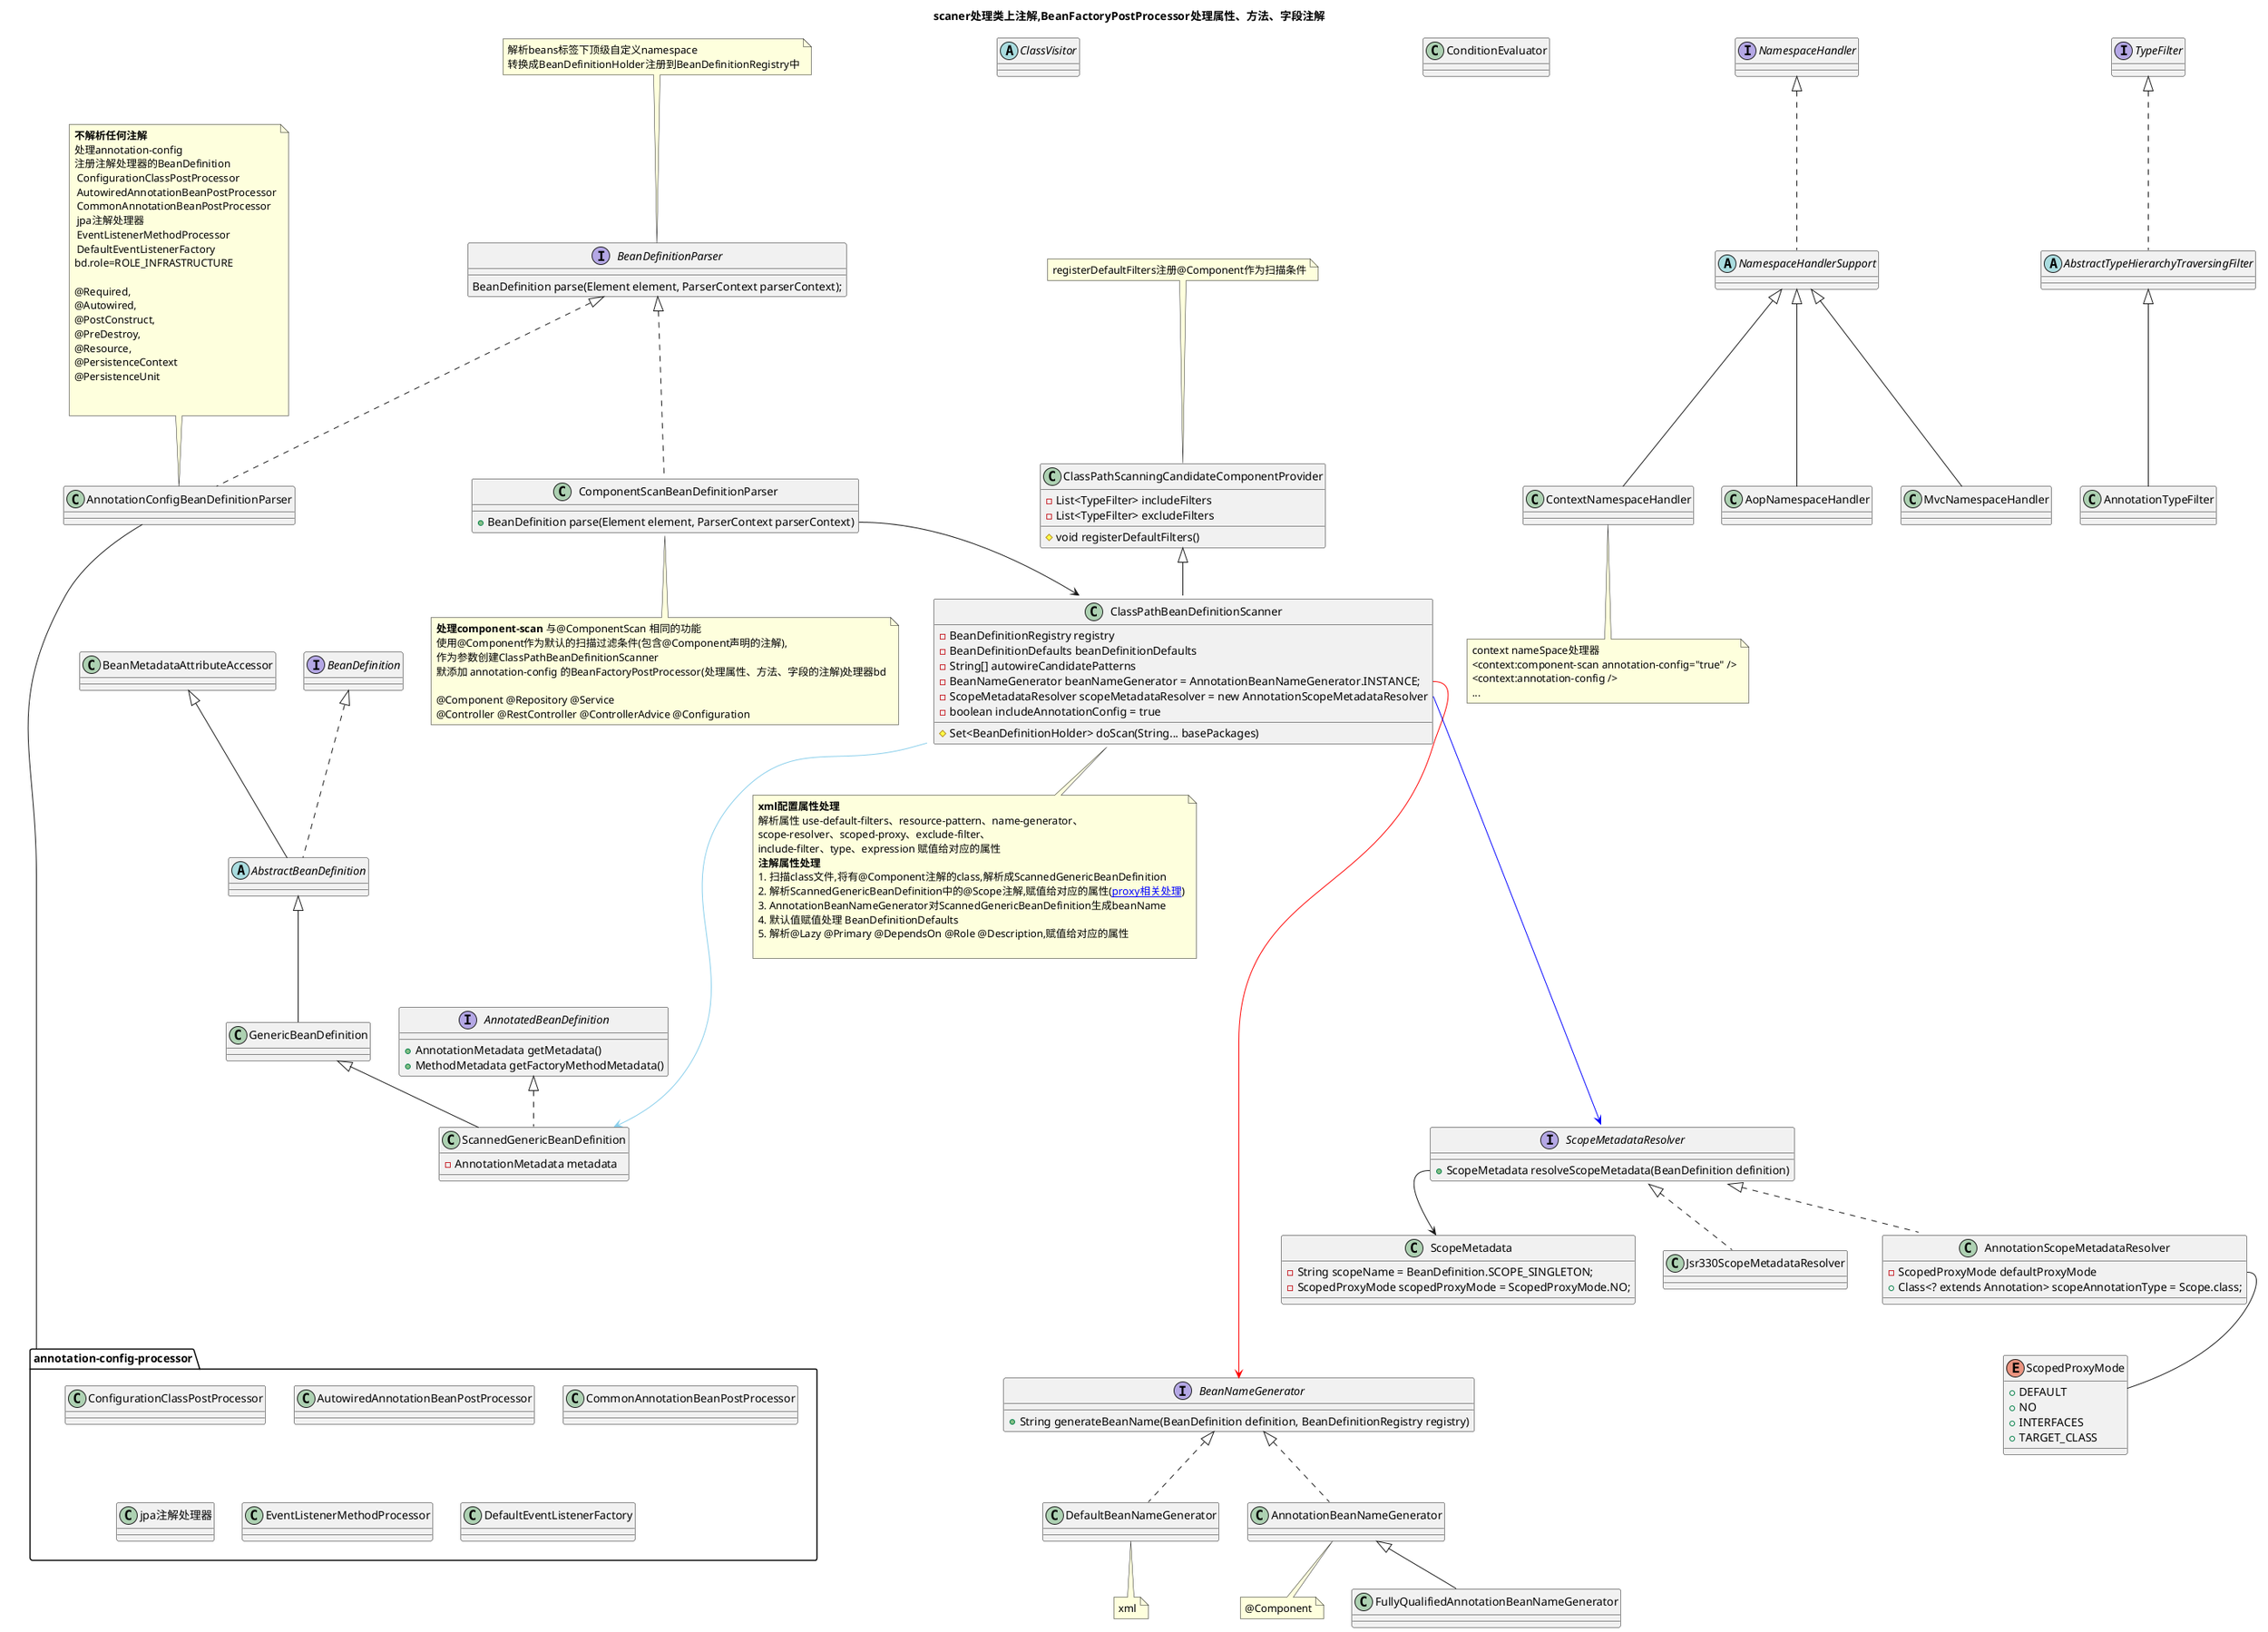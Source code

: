 @startuml

title scaner处理类上注解,BeanFactoryPostProcessor处理属性、方法、字段注解

abstract class ClassVisitor
class ConditionEvaluator


'BeanDefinition=============================
abstract class AbstractBeanDefinition extends BeanMetadataAttributeAccessor implements BeanDefinition
class GenericBeanDefinition extends AbstractBeanDefinition

interface AnnotatedBeanDefinition {
    + AnnotationMetadata getMetadata()
    + MethodMetadata getFactoryMethodMetadata()
}

class ScannedGenericBeanDefinition extends GenericBeanDefinition implements AnnotatedBeanDefinition{
    - AnnotationMetadata metadata
}



namespace annotation-config-processor{
    class ConfigurationClassPostProcessor
    class AutowiredAnnotationBeanPostProcessor
    class CommonAnnotationBeanPostProcessor
    class jpa注解处理器
    class EventListenerMethodProcessor
    class DefaultEventListenerFactory
}
AnnotationConfigBeanDefinitionParser ------- "annotation-config-processor"

abstract class NamespaceHandlerSupport implements NamespaceHandler
abstract class AbstractTypeHierarchyTraversingFilter implements TypeFilter
class AnnotationTypeFilter extends AbstractTypeHierarchyTraversingFilter

interface BeanDefinitionParser{
    BeanDefinition parse(Element element, ParserContext parserContext);
}
note top
解析beans标签下顶级自定义namespace
转换成BeanDefinitionHolder注册到BeanDefinitionRegistry中
end note


class ContextNamespaceHandler extends NamespaceHandlerSupport
note bottom of ContextNamespaceHandler
context nameSpace处理器
<context:component-scan annotation-config="true" />
<context:annotation-config />
...
end note

class ComponentScanBeanDefinitionParser implements BeanDefinitionParser{
    + BeanDefinition parse(Element element, ParserContext parserContext)
}
ComponentScanBeanDefinitionParser::parse --> ClassPathBeanDefinitionScanner
note bottom of ComponentScanBeanDefinitionParser
**处理component-scan** 与@ComponentScan 相同的功能
使用@Component作为默认的扫描过滤条件(包含@Component声明的注解),
作为参数创建ClassPathBeanDefinitionScanner
默添加 annotation-config 的BeanFactoryPostProcessor(处理属性、方法、字段的注解)处理器bd

@Component @Repository @Service
@Controller @RestController @ControllerAdvice @Configuration
end note
class AnnotationConfigBeanDefinitionParser implements BeanDefinitionParser
note top of AnnotationConfigBeanDefinitionParser
**不解析任何注解**
处理annotation-config
注册注解处理器的BeanDefinition
 ConfigurationClassPostProcessor
 AutowiredAnnotationBeanPostProcessor
 CommonAnnotationBeanPostProcessor
 jpa注解处理器
 EventListenerMethodProcessor
 DefaultEventListenerFactory
bd.role=ROLE_INFRASTRUCTURE

@Required,
@Autowired,
@PostConstruct,
@PreDestroy,
@Resource,
@PersistenceContext
@PersistenceUnit


end note

class AopNamespaceHandler extends NamespaceHandlerSupport
class MvcNamespaceHandler extends NamespaceHandlerSupport






class ClassPathScanningCandidateComponentProvider{
    # void registerDefaultFilters()
	- List<TypeFilter> includeFilters
	- List<TypeFilter> excludeFilters
}
note top
registerDefaultFilters注册@Component作为扫描条件
end note

class ClassPathBeanDefinitionScanner extends ClassPathScanningCandidateComponentProvider{
    - BeanDefinitionRegistry registry
    - BeanDefinitionDefaults beanDefinitionDefaults
	- String[] autowireCandidatePatterns
	- BeanNameGenerator beanNameGenerator = AnnotationBeanNameGenerator.INSTANCE;
	- ScopeMetadataResolver scopeMetadataResolver = new AnnotationScopeMetadataResolver
	- boolean includeAnnotationConfig = true

    # Set<BeanDefinitionHolder> doScan(String... basePackages)
}

note bottom of ClassPathBeanDefinitionScanner
**xml配置属性处理**
解析属性 use-default-filters、resource-pattern、name-generator、
scope-resolver、scoped-proxy、exclude-filter、
include-filter、type、expression 赋值给对应的属性
**注解属性处理**
#扫描class文件,将有@Component注解的class,解析成ScannedGenericBeanDefinition
#解析ScannedGenericBeanDefinition中的@Scope注解,赋值给对应的属性([[./ScopeProxy.puml proxy相关处理]])
#AnnotationBeanNameGenerator对ScannedGenericBeanDefinition生成beanName
#默认值赋值处理 BeanDefinitionDefaults
#解析@Lazy @Primary @DependsOn @Role @Description,赋值给对应的属性

end note
ClassPathBeanDefinitionScanner::beanNameGenerator ------> BeanNameGenerator #red
ClassPathBeanDefinitionScanner::scopeMetadataResolver ----> ScopeMetadataResolver #blue
ClassPathBeanDefinitionScanner ----> ScannedGenericBeanDefinition #skyblue

'====================================scope
enum ScopedProxyMode{
    + DEFAULT
	+ NO
	+ INTERFACES
    + TARGET_CLASS
}
class ScopeMetadata {
	- String scopeName = BeanDefinition.SCOPE_SINGLETON;
	- ScopedProxyMode scopedProxyMode = ScopedProxyMode.NO;
}
interface ScopeMetadataResolver{
    + ScopeMetadata resolveScopeMetadata(BeanDefinition definition)
}
ScopeMetadataResolver::resolveScopeMetadata --> ScopeMetadata

class Jsr330ScopeMetadataResolver implements ScopeMetadataResolver
class AnnotationScopeMetadataResolver implements ScopeMetadataResolver{
    - ScopedProxyMode defaultProxyMode
	+ Class<? extends Annotation> scopeAnnotationType = Scope.class;
}
AnnotationScopeMetadataResolver::defaultProxyMode -- ScopedProxyMode




interface BeanNameGenerator {
    + String generateBeanName(BeanDefinition definition, BeanDefinitionRegistry registry)
}
class DefaultBeanNameGenerator implements BeanNameGenerator
note bottom of DefaultBeanNameGenerator
xml
end note
class AnnotationBeanNameGenerator implements BeanNameGenerator
note bottom of AnnotationBeanNameGenerator
@Component
end note
class FullyQualifiedAnnotationBeanNameGenerator extends AnnotationBeanNameGenerator



@enduml
